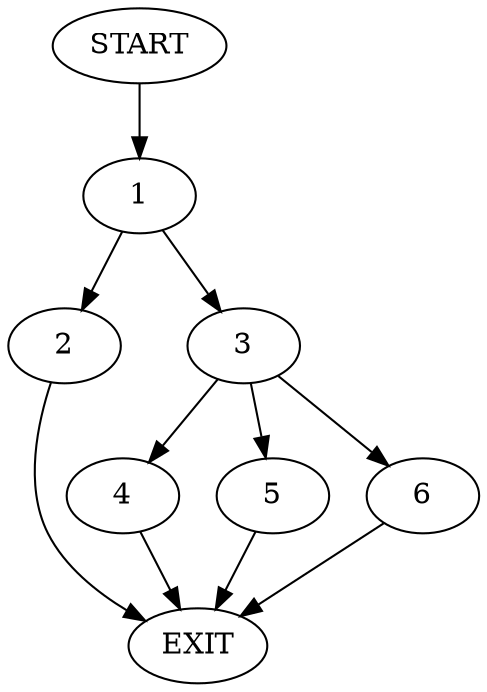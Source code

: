 digraph {
0 [label="START"]
7 [label="EXIT"]
0 -> 1
1 -> 2
1 -> 3
2 -> 7
3 -> 4
3 -> 5
3 -> 6
6 -> 7
4 -> 7
5 -> 7
}
